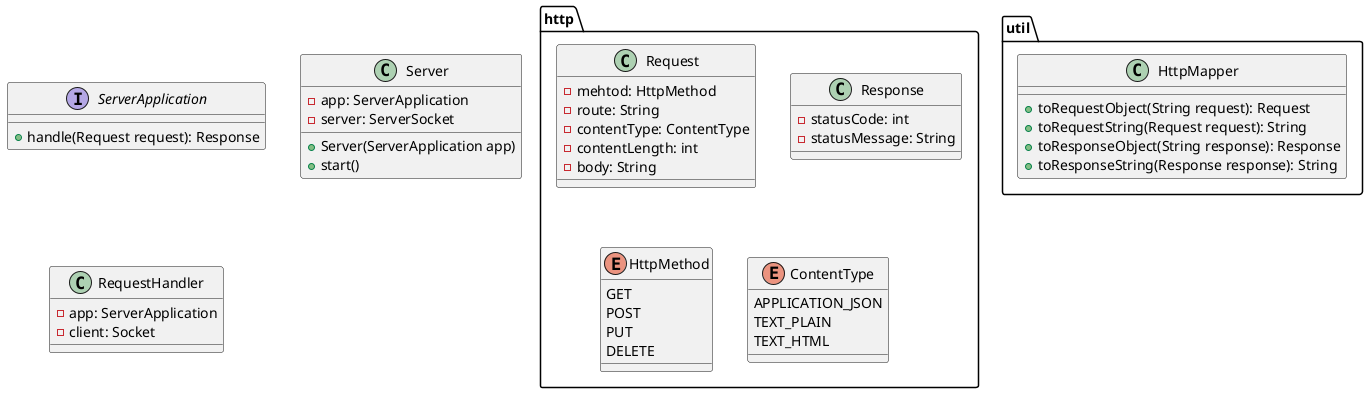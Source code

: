 @startuml

package http {

    class Request {
        - mehtod: HttpMethod
        - route: String
        - contentType: ContentType
        - contentLength: int
        - body: String
    }

    class Response {
        - statusCode: int
        - statusMessage: String
    }

    enum HttpMethod {
        GET
        POST
        PUT
        DELETE
    }

    enum ContentType {
        APPLICATION_JSON
        TEXT_PLAIN
        TEXT_HTML
    }
}

package util {
    class HttpMapper {
        + toRequestObject(String request): Request
        + toRequestString(Request request): String
        + toResponseObject(String response): Response
        + toResponseString(Response response): String
    }
}

interface ServerApplication {
    + handle(Request request): Response
}

class Server {
    - app: ServerApplication
    - server: ServerSocket
    + Server(ServerApplication app)
    + start()
}

class RequestHandler {
    - app: ServerApplication
    - client: Socket
}

@enduml